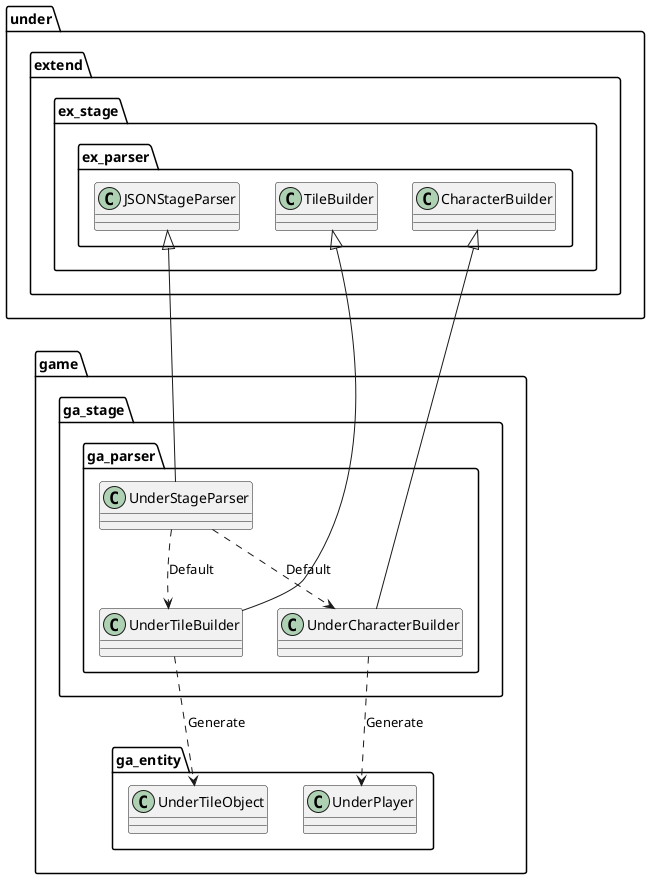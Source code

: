 @startuml StageGame

package game {
    package ga_stage {
        package ga_parser {
            class UnderStageParser
            class UnderTileBuilder
            class UnderCharacterBuilder
        }
    }
}

package game {
    package ga_entity {
        class UnderTileObject
        class UnderPlayer
    }
}

package under {
    package extend {
        package ex_stage {
            package ex_parser {
                class JSONStageParser
                class TileBuilder
                class CharacterBuilder
            }
        }
    }
}

UnderStageParser ..> UnderTileBuilder : "Default"
UnderStageParser ..> UnderCharacterBuilder : "Default"
UnderTileBuilder ..> UnderTileObject : Generate
UnderCharacterBuilder ..> UnderPlayer : Generate

JSONStageParser <|-- UnderStageParser
TileBuilder <|-- UnderTileBuilder
CharacterBuilder <|-- UnderCharacterBuilder

@enduml
